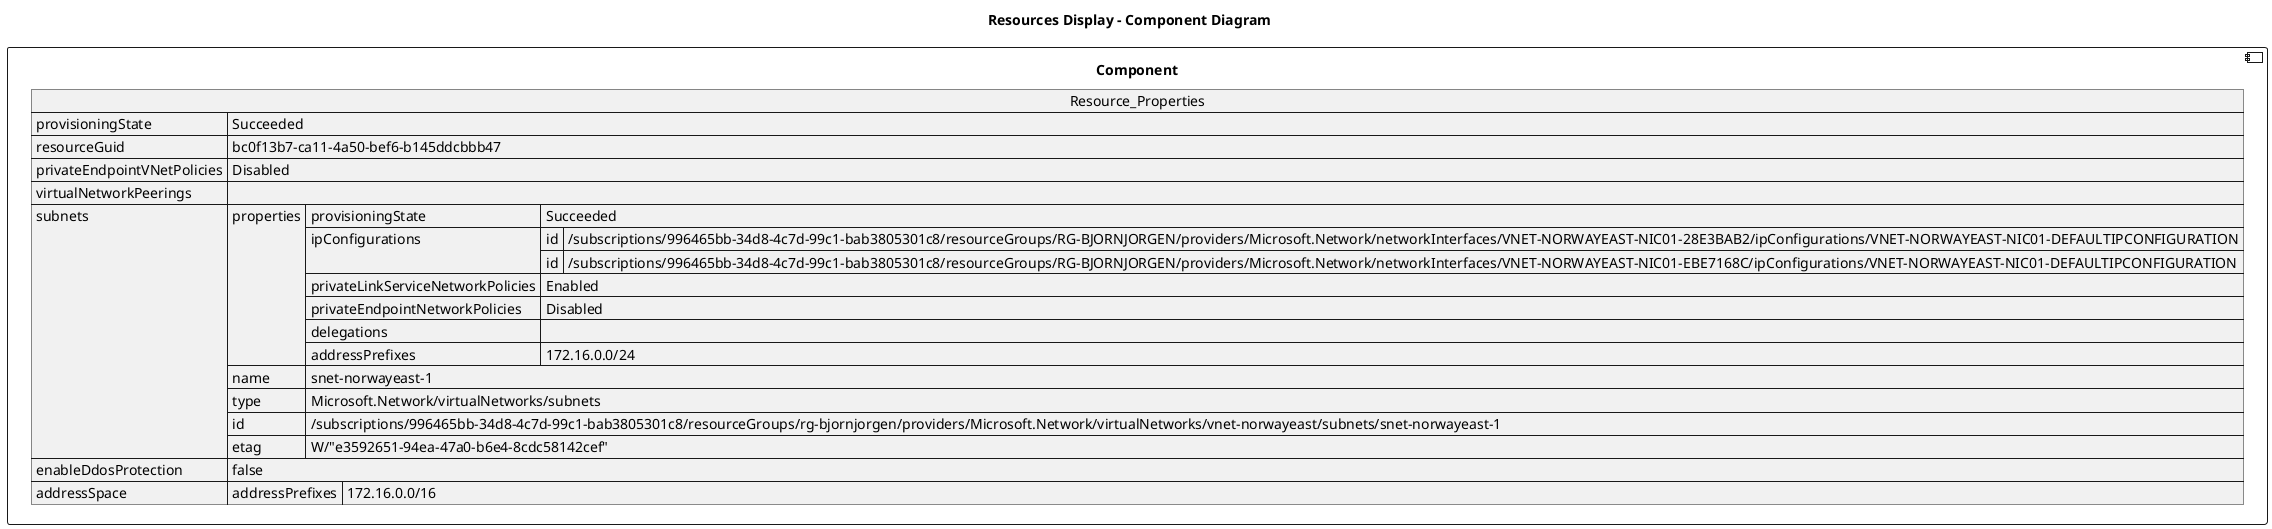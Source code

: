@startuml

title Resources Display - Component Diagram

component Component {

json  Resource_Properties {
  "provisioningState": "Succeeded",
  "resourceGuid": "bc0f13b7-ca11-4a50-bef6-b145ddcbbb47",
  "privateEndpointVNetPolicies": "Disabled",
  "virtualNetworkPeerings": [],
  "subnets": [
    {
      "properties": {
        "provisioningState": "Succeeded",
        "ipConfigurations": [
          {
            "id": "/subscriptions/996465bb-34d8-4c7d-99c1-bab3805301c8/resourceGroups/RG-BJORNJORGEN/providers/Microsoft.Network/networkInterfaces/VNET-NORWAYEAST-NIC01-28E3BAB2/ipConfigurations/VNET-NORWAYEAST-NIC01-DEFAULTIPCONFIGURATION"
          },
          {
            "id": "/subscriptions/996465bb-34d8-4c7d-99c1-bab3805301c8/resourceGroups/RG-BJORNJORGEN/providers/Microsoft.Network/networkInterfaces/VNET-NORWAYEAST-NIC01-EBE7168C/ipConfigurations/VNET-NORWAYEAST-NIC01-DEFAULTIPCONFIGURATION"
          }
        ],
        "privateLinkServiceNetworkPolicies": "Enabled",
        "privateEndpointNetworkPolicies": "Disabled",
        "delegations": [],
        "addressPrefixes": [
          "172.16.0.0/24"
        ]
      },
      "name": "snet-norwayeast-1",
      "type": "Microsoft.Network/virtualNetworks/subnets",
      "id": "/subscriptions/996465bb-34d8-4c7d-99c1-bab3805301c8/resourceGroups/rg-bjornjorgen/providers/Microsoft.Network/virtualNetworks/vnet-norwayeast/subnets/snet-norwayeast-1",
      "etag": "W/\"e3592651-94ea-47a0-b6e4-8cdc58142cef\""
    }
  ],
  "enableDdosProtection": false,
  "addressSpace": {
    "addressPrefixes": [
      "172.16.0.0/16"
    ]
  }
}
}
@enduml
